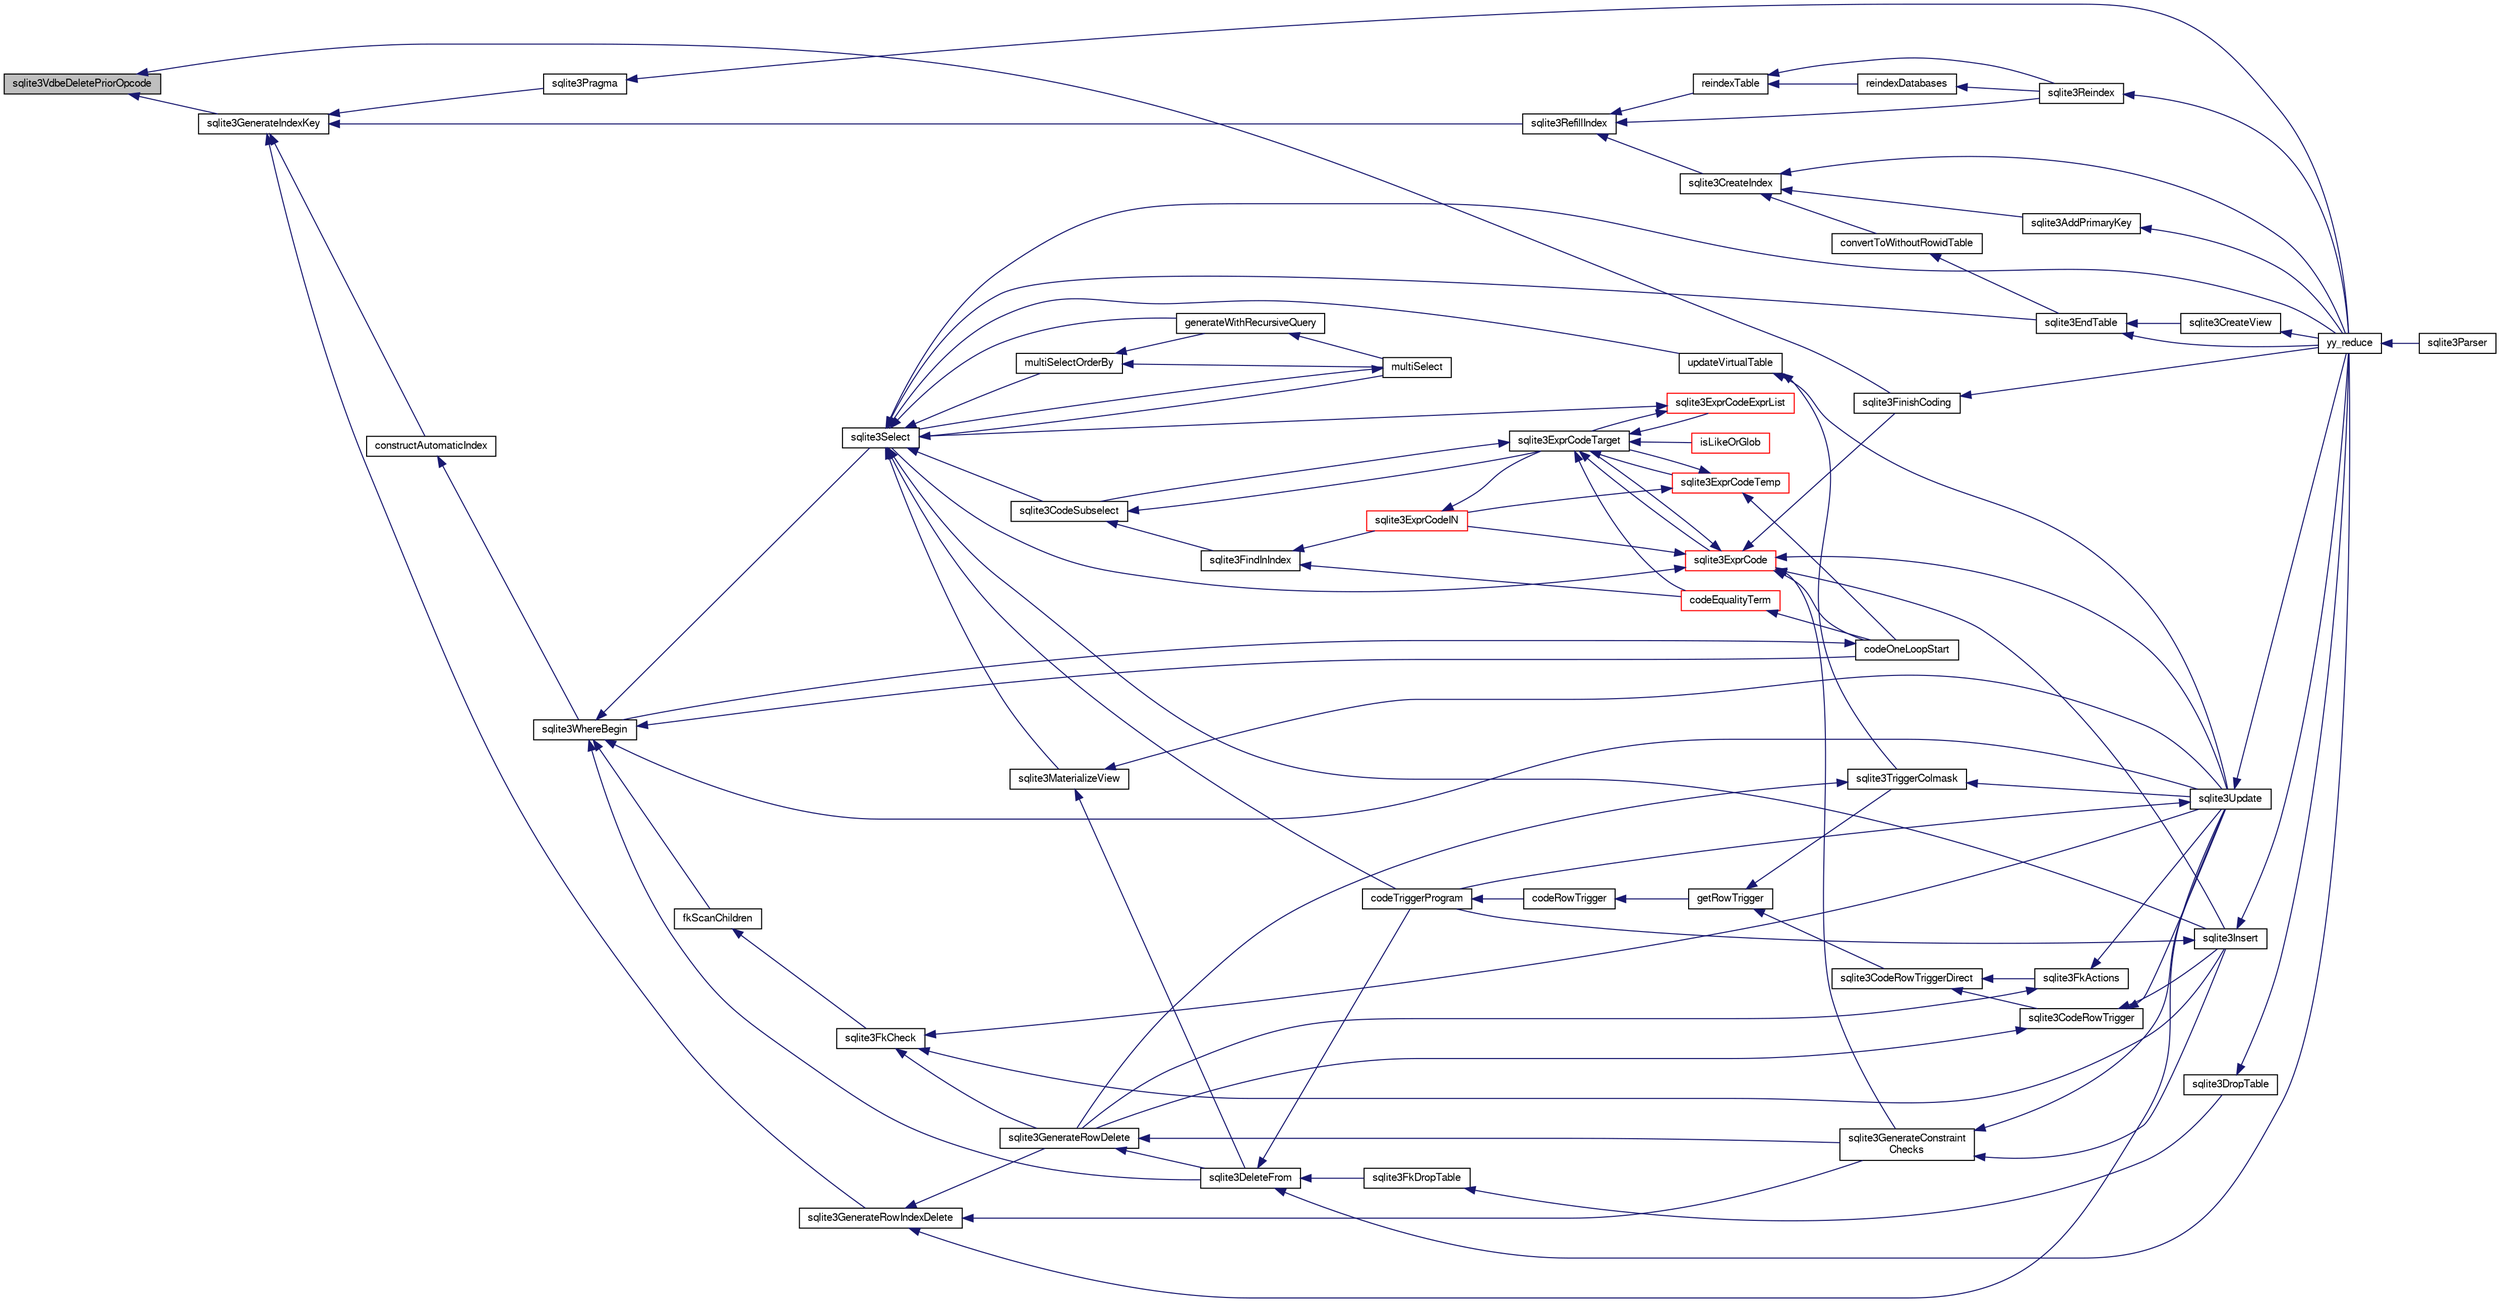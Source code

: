 digraph "sqlite3VdbeDeletePriorOpcode"
{
  edge [fontname="FreeSans",fontsize="10",labelfontname="FreeSans",labelfontsize="10"];
  node [fontname="FreeSans",fontsize="10",shape=record];
  rankdir="LR";
  Node749883 [label="sqlite3VdbeDeletePriorOpcode",height=0.2,width=0.4,color="black", fillcolor="grey75", style="filled", fontcolor="black"];
  Node749883 -> Node749884 [dir="back",color="midnightblue",fontsize="10",style="solid",fontname="FreeSans"];
  Node749884 [label="sqlite3FinishCoding",height=0.2,width=0.4,color="black", fillcolor="white", style="filled",URL="$sqlite3_8c.html#a651bc5b446c276c092705856d995b278"];
  Node749884 -> Node749885 [dir="back",color="midnightblue",fontsize="10",style="solid",fontname="FreeSans"];
  Node749885 [label="yy_reduce",height=0.2,width=0.4,color="black", fillcolor="white", style="filled",URL="$sqlite3_8c.html#a7c419a9b25711c666a9a2449ef377f14"];
  Node749885 -> Node749886 [dir="back",color="midnightblue",fontsize="10",style="solid",fontname="FreeSans"];
  Node749886 [label="sqlite3Parser",height=0.2,width=0.4,color="black", fillcolor="white", style="filled",URL="$sqlite3_8c.html#a0327d71a5fabe0b6a343d78a2602e72a"];
  Node749883 -> Node749887 [dir="back",color="midnightblue",fontsize="10",style="solid",fontname="FreeSans"];
  Node749887 [label="sqlite3GenerateIndexKey",height=0.2,width=0.4,color="black", fillcolor="white", style="filled",URL="$sqlite3_8c.html#ab85ac93d5c5e6760f45f07897be7f272"];
  Node749887 -> Node749888 [dir="back",color="midnightblue",fontsize="10",style="solid",fontname="FreeSans"];
  Node749888 [label="sqlite3RefillIndex",height=0.2,width=0.4,color="black", fillcolor="white", style="filled",URL="$sqlite3_8c.html#a17be5b679d9181b961ea9ba4a18d4f80"];
  Node749888 -> Node749889 [dir="back",color="midnightblue",fontsize="10",style="solid",fontname="FreeSans"];
  Node749889 [label="sqlite3CreateIndex",height=0.2,width=0.4,color="black", fillcolor="white", style="filled",URL="$sqlite3_8c.html#a8dbe5e590ab6c58a8c45f34f7c81e825"];
  Node749889 -> Node749890 [dir="back",color="midnightblue",fontsize="10",style="solid",fontname="FreeSans"];
  Node749890 [label="sqlite3AddPrimaryKey",height=0.2,width=0.4,color="black", fillcolor="white", style="filled",URL="$sqlite3_8c.html#af2b0672c3379d2a7d927d210ae0ade62"];
  Node749890 -> Node749885 [dir="back",color="midnightblue",fontsize="10",style="solid",fontname="FreeSans"];
  Node749889 -> Node749891 [dir="back",color="midnightblue",fontsize="10",style="solid",fontname="FreeSans"];
  Node749891 [label="convertToWithoutRowidTable",height=0.2,width=0.4,color="black", fillcolor="white", style="filled",URL="$sqlite3_8c.html#a0d41effc4e4a0ba740429a08f6747313"];
  Node749891 -> Node749892 [dir="back",color="midnightblue",fontsize="10",style="solid",fontname="FreeSans"];
  Node749892 [label="sqlite3EndTable",height=0.2,width=0.4,color="black", fillcolor="white", style="filled",URL="$sqlite3_8c.html#a7b5f2c66c0f0b6f819d970ca389768b0"];
  Node749892 -> Node749893 [dir="back",color="midnightblue",fontsize="10",style="solid",fontname="FreeSans"];
  Node749893 [label="sqlite3CreateView",height=0.2,width=0.4,color="black", fillcolor="white", style="filled",URL="$sqlite3_8c.html#a9d85cb00ff71dee5cd9a019503a6982e"];
  Node749893 -> Node749885 [dir="back",color="midnightblue",fontsize="10",style="solid",fontname="FreeSans"];
  Node749892 -> Node749885 [dir="back",color="midnightblue",fontsize="10",style="solid",fontname="FreeSans"];
  Node749889 -> Node749885 [dir="back",color="midnightblue",fontsize="10",style="solid",fontname="FreeSans"];
  Node749888 -> Node749894 [dir="back",color="midnightblue",fontsize="10",style="solid",fontname="FreeSans"];
  Node749894 [label="reindexTable",height=0.2,width=0.4,color="black", fillcolor="white", style="filled",URL="$sqlite3_8c.html#aaa297e36c19aa0d39c60bf95a03b04b6"];
  Node749894 -> Node749895 [dir="back",color="midnightblue",fontsize="10",style="solid",fontname="FreeSans"];
  Node749895 [label="reindexDatabases",height=0.2,width=0.4,color="black", fillcolor="white", style="filled",URL="$sqlite3_8c.html#a46f694db346b6a742a9874efff040a85"];
  Node749895 -> Node749896 [dir="back",color="midnightblue",fontsize="10",style="solid",fontname="FreeSans"];
  Node749896 [label="sqlite3Reindex",height=0.2,width=0.4,color="black", fillcolor="white", style="filled",URL="$sqlite3_8c.html#abd189e31189391e1ef114b413ff4abbf"];
  Node749896 -> Node749885 [dir="back",color="midnightblue",fontsize="10",style="solid",fontname="FreeSans"];
  Node749894 -> Node749896 [dir="back",color="midnightblue",fontsize="10",style="solid",fontname="FreeSans"];
  Node749888 -> Node749896 [dir="back",color="midnightblue",fontsize="10",style="solid",fontname="FreeSans"];
  Node749887 -> Node749897 [dir="back",color="midnightblue",fontsize="10",style="solid",fontname="FreeSans"];
  Node749897 [label="sqlite3GenerateRowIndexDelete",height=0.2,width=0.4,color="black", fillcolor="white", style="filled",URL="$sqlite3_8c.html#a09c23ae08a7c469d62705f067d7a2135"];
  Node749897 -> Node749898 [dir="back",color="midnightblue",fontsize="10",style="solid",fontname="FreeSans"];
  Node749898 [label="sqlite3GenerateRowDelete",height=0.2,width=0.4,color="black", fillcolor="white", style="filled",URL="$sqlite3_8c.html#a2c76cbf3027fc18fdbb8cb4cd96b77d9"];
  Node749898 -> Node749899 [dir="back",color="midnightblue",fontsize="10",style="solid",fontname="FreeSans"];
  Node749899 [label="sqlite3DeleteFrom",height=0.2,width=0.4,color="black", fillcolor="white", style="filled",URL="$sqlite3_8c.html#ab9b4b45349188b49eabb23f94608a091"];
  Node749899 -> Node749900 [dir="back",color="midnightblue",fontsize="10",style="solid",fontname="FreeSans"];
  Node749900 [label="sqlite3FkDropTable",height=0.2,width=0.4,color="black", fillcolor="white", style="filled",URL="$sqlite3_8c.html#a1218c6fc74e89152ceaa4760e82f5ef9"];
  Node749900 -> Node749901 [dir="back",color="midnightblue",fontsize="10",style="solid",fontname="FreeSans"];
  Node749901 [label="sqlite3DropTable",height=0.2,width=0.4,color="black", fillcolor="white", style="filled",URL="$sqlite3_8c.html#a5534f77364b5568783c0e50db3c9defb"];
  Node749901 -> Node749885 [dir="back",color="midnightblue",fontsize="10",style="solid",fontname="FreeSans"];
  Node749899 -> Node749902 [dir="back",color="midnightblue",fontsize="10",style="solid",fontname="FreeSans"];
  Node749902 [label="codeTriggerProgram",height=0.2,width=0.4,color="black", fillcolor="white", style="filled",URL="$sqlite3_8c.html#a120801f59d9281d201d2ff4b2606836e"];
  Node749902 -> Node749903 [dir="back",color="midnightblue",fontsize="10",style="solid",fontname="FreeSans"];
  Node749903 [label="codeRowTrigger",height=0.2,width=0.4,color="black", fillcolor="white", style="filled",URL="$sqlite3_8c.html#a463cea5aaaf388b560b206570a0022fc"];
  Node749903 -> Node749904 [dir="back",color="midnightblue",fontsize="10",style="solid",fontname="FreeSans"];
  Node749904 [label="getRowTrigger",height=0.2,width=0.4,color="black", fillcolor="white", style="filled",URL="$sqlite3_8c.html#a69626ef20b540d1a2b19cf56f3f45689"];
  Node749904 -> Node749905 [dir="back",color="midnightblue",fontsize="10",style="solid",fontname="FreeSans"];
  Node749905 [label="sqlite3CodeRowTriggerDirect",height=0.2,width=0.4,color="black", fillcolor="white", style="filled",URL="$sqlite3_8c.html#ad92829f9001bcf89a0299dad5a48acd4"];
  Node749905 -> Node749906 [dir="back",color="midnightblue",fontsize="10",style="solid",fontname="FreeSans"];
  Node749906 [label="sqlite3FkActions",height=0.2,width=0.4,color="black", fillcolor="white", style="filled",URL="$sqlite3_8c.html#a39159bd1623724946c22355ba7f3ef90"];
  Node749906 -> Node749898 [dir="back",color="midnightblue",fontsize="10",style="solid",fontname="FreeSans"];
  Node749906 -> Node749907 [dir="back",color="midnightblue",fontsize="10",style="solid",fontname="FreeSans"];
  Node749907 [label="sqlite3Update",height=0.2,width=0.4,color="black", fillcolor="white", style="filled",URL="$sqlite3_8c.html#ac5aa67c46e8cc8174566fabe6809fafa"];
  Node749907 -> Node749902 [dir="back",color="midnightblue",fontsize="10",style="solid",fontname="FreeSans"];
  Node749907 -> Node749885 [dir="back",color="midnightblue",fontsize="10",style="solid",fontname="FreeSans"];
  Node749905 -> Node749908 [dir="back",color="midnightblue",fontsize="10",style="solid",fontname="FreeSans"];
  Node749908 [label="sqlite3CodeRowTrigger",height=0.2,width=0.4,color="black", fillcolor="white", style="filled",URL="$sqlite3_8c.html#a37f21393c74de4d01b16761ee9abacd9"];
  Node749908 -> Node749898 [dir="back",color="midnightblue",fontsize="10",style="solid",fontname="FreeSans"];
  Node749908 -> Node749909 [dir="back",color="midnightblue",fontsize="10",style="solid",fontname="FreeSans"];
  Node749909 [label="sqlite3Insert",height=0.2,width=0.4,color="black", fillcolor="white", style="filled",URL="$sqlite3_8c.html#a5b17c9c2000bae6bdff8e6be48d7dc2b"];
  Node749909 -> Node749902 [dir="back",color="midnightblue",fontsize="10",style="solid",fontname="FreeSans"];
  Node749909 -> Node749885 [dir="back",color="midnightblue",fontsize="10",style="solid",fontname="FreeSans"];
  Node749908 -> Node749907 [dir="back",color="midnightblue",fontsize="10",style="solid",fontname="FreeSans"];
  Node749904 -> Node749910 [dir="back",color="midnightblue",fontsize="10",style="solid",fontname="FreeSans"];
  Node749910 [label="sqlite3TriggerColmask",height=0.2,width=0.4,color="black", fillcolor="white", style="filled",URL="$sqlite3_8c.html#acace8e99e37ae5e84ea03c65e820c540"];
  Node749910 -> Node749898 [dir="back",color="midnightblue",fontsize="10",style="solid",fontname="FreeSans"];
  Node749910 -> Node749907 [dir="back",color="midnightblue",fontsize="10",style="solid",fontname="FreeSans"];
  Node749899 -> Node749885 [dir="back",color="midnightblue",fontsize="10",style="solid",fontname="FreeSans"];
  Node749898 -> Node749911 [dir="back",color="midnightblue",fontsize="10",style="solid",fontname="FreeSans"];
  Node749911 [label="sqlite3GenerateConstraint\lChecks",height=0.2,width=0.4,color="black", fillcolor="white", style="filled",URL="$sqlite3_8c.html#aef639c1e6a0c0a67ca6e7690ad931bd2"];
  Node749911 -> Node749909 [dir="back",color="midnightblue",fontsize="10",style="solid",fontname="FreeSans"];
  Node749911 -> Node749907 [dir="back",color="midnightblue",fontsize="10",style="solid",fontname="FreeSans"];
  Node749897 -> Node749911 [dir="back",color="midnightblue",fontsize="10",style="solid",fontname="FreeSans"];
  Node749897 -> Node749907 [dir="back",color="midnightblue",fontsize="10",style="solid",fontname="FreeSans"];
  Node749887 -> Node749912 [dir="back",color="midnightblue",fontsize="10",style="solid",fontname="FreeSans"];
  Node749912 [label="sqlite3Pragma",height=0.2,width=0.4,color="black", fillcolor="white", style="filled",URL="$sqlite3_8c.html#a111391370f58f8e6a6eca51fd34d62ed"];
  Node749912 -> Node749885 [dir="back",color="midnightblue",fontsize="10",style="solid",fontname="FreeSans"];
  Node749887 -> Node749913 [dir="back",color="midnightblue",fontsize="10",style="solid",fontname="FreeSans"];
  Node749913 [label="constructAutomaticIndex",height=0.2,width=0.4,color="black", fillcolor="white", style="filled",URL="$sqlite3_8c.html#aad43d38bc718f4c8e8d0dd8f33ed526f"];
  Node749913 -> Node749914 [dir="back",color="midnightblue",fontsize="10",style="solid",fontname="FreeSans"];
  Node749914 [label="sqlite3WhereBegin",height=0.2,width=0.4,color="black", fillcolor="white", style="filled",URL="$sqlite3_8c.html#acad049f5c9a96a8118cffd5e5ce89f7c"];
  Node749914 -> Node749899 [dir="back",color="midnightblue",fontsize="10",style="solid",fontname="FreeSans"];
  Node749914 -> Node749915 [dir="back",color="midnightblue",fontsize="10",style="solid",fontname="FreeSans"];
  Node749915 [label="fkScanChildren",height=0.2,width=0.4,color="black", fillcolor="white", style="filled",URL="$sqlite3_8c.html#a67c9dcb484336b3155e7a82a037d4691"];
  Node749915 -> Node749916 [dir="back",color="midnightblue",fontsize="10",style="solid",fontname="FreeSans"];
  Node749916 [label="sqlite3FkCheck",height=0.2,width=0.4,color="black", fillcolor="white", style="filled",URL="$sqlite3_8c.html#aa38fb76c7d6f48f19772877a41703b92"];
  Node749916 -> Node749898 [dir="back",color="midnightblue",fontsize="10",style="solid",fontname="FreeSans"];
  Node749916 -> Node749909 [dir="back",color="midnightblue",fontsize="10",style="solid",fontname="FreeSans"];
  Node749916 -> Node749907 [dir="back",color="midnightblue",fontsize="10",style="solid",fontname="FreeSans"];
  Node749914 -> Node749917 [dir="back",color="midnightblue",fontsize="10",style="solid",fontname="FreeSans"];
  Node749917 [label="sqlite3Select",height=0.2,width=0.4,color="black", fillcolor="white", style="filled",URL="$sqlite3_8c.html#a2465ee8c956209ba4b272477b7c21a45"];
  Node749917 -> Node749918 [dir="back",color="midnightblue",fontsize="10",style="solid",fontname="FreeSans"];
  Node749918 [label="sqlite3CodeSubselect",height=0.2,width=0.4,color="black", fillcolor="white", style="filled",URL="$sqlite3_8c.html#aa69b46d2204a1d1b110107a1be12ee0c"];
  Node749918 -> Node749919 [dir="back",color="midnightblue",fontsize="10",style="solid",fontname="FreeSans"];
  Node749919 [label="sqlite3FindInIndex",height=0.2,width=0.4,color="black", fillcolor="white", style="filled",URL="$sqlite3_8c.html#af7d8c56ab0231f44bb5f87b3fafeffb2"];
  Node749919 -> Node749920 [dir="back",color="midnightblue",fontsize="10",style="solid",fontname="FreeSans"];
  Node749920 [label="sqlite3ExprCodeIN",height=0.2,width=0.4,color="red", fillcolor="white", style="filled",URL="$sqlite3_8c.html#ad9cf4f5b5ffb90c24a4a0900c8626193"];
  Node749920 -> Node749921 [dir="back",color="midnightblue",fontsize="10",style="solid",fontname="FreeSans"];
  Node749921 [label="sqlite3ExprCodeTarget",height=0.2,width=0.4,color="black", fillcolor="white", style="filled",URL="$sqlite3_8c.html#a4f308397a0a3ed299ed31aaa1ae2a293"];
  Node749921 -> Node749918 [dir="back",color="midnightblue",fontsize="10",style="solid",fontname="FreeSans"];
  Node749921 -> Node749922 [dir="back",color="midnightblue",fontsize="10",style="solid",fontname="FreeSans"];
  Node749922 [label="sqlite3ExprCodeTemp",height=0.2,width=0.4,color="red", fillcolor="white", style="filled",URL="$sqlite3_8c.html#a3bc5c1ccb3c5851847e2aeb4a84ae1fc"];
  Node749922 -> Node749920 [dir="back",color="midnightblue",fontsize="10",style="solid",fontname="FreeSans"];
  Node749922 -> Node749921 [dir="back",color="midnightblue",fontsize="10",style="solid",fontname="FreeSans"];
  Node749922 -> Node749926 [dir="back",color="midnightblue",fontsize="10",style="solid",fontname="FreeSans"];
  Node749926 [label="codeOneLoopStart",height=0.2,width=0.4,color="black", fillcolor="white", style="filled",URL="$sqlite3_8c.html#aa868875120b151c169cc79139ed6e008"];
  Node749926 -> Node749914 [dir="back",color="midnightblue",fontsize="10",style="solid",fontname="FreeSans"];
  Node749921 -> Node749927 [dir="back",color="midnightblue",fontsize="10",style="solid",fontname="FreeSans"];
  Node749927 [label="sqlite3ExprCode",height=0.2,width=0.4,color="red", fillcolor="white", style="filled",URL="$sqlite3_8c.html#a75f270fb0b111b86924cca4ea507b417"];
  Node749927 -> Node749920 [dir="back",color="midnightblue",fontsize="10",style="solid",fontname="FreeSans"];
  Node749927 -> Node749921 [dir="back",color="midnightblue",fontsize="10",style="solid",fontname="FreeSans"];
  Node749927 -> Node749884 [dir="back",color="midnightblue",fontsize="10",style="solid",fontname="FreeSans"];
  Node749927 -> Node749909 [dir="back",color="midnightblue",fontsize="10",style="solid",fontname="FreeSans"];
  Node749927 -> Node749911 [dir="back",color="midnightblue",fontsize="10",style="solid",fontname="FreeSans"];
  Node749927 -> Node749917 [dir="back",color="midnightblue",fontsize="10",style="solid",fontname="FreeSans"];
  Node749927 -> Node749907 [dir="back",color="midnightblue",fontsize="10",style="solid",fontname="FreeSans"];
  Node749927 -> Node749926 [dir="back",color="midnightblue",fontsize="10",style="solid",fontname="FreeSans"];
  Node749921 -> Node749938 [dir="back",color="midnightblue",fontsize="10",style="solid",fontname="FreeSans"];
  Node749938 [label="sqlite3ExprCodeExprList",height=0.2,width=0.4,color="red", fillcolor="white", style="filled",URL="$sqlite3_8c.html#a05b2b3dc3de7565de24eb3a2ff4e9566"];
  Node749938 -> Node749921 [dir="back",color="midnightblue",fontsize="10",style="solid",fontname="FreeSans"];
  Node749938 -> Node749917 [dir="back",color="midnightblue",fontsize="10",style="solid",fontname="FreeSans"];
  Node749921 -> Node749941 [dir="back",color="midnightblue",fontsize="10",style="solid",fontname="FreeSans"];
  Node749941 [label="isLikeOrGlob",height=0.2,width=0.4,color="red", fillcolor="white", style="filled",URL="$sqlite3_8c.html#a6c38e495198bf8976f68d1a6ebd74a50"];
  Node749921 -> Node749950 [dir="back",color="midnightblue",fontsize="10",style="solid",fontname="FreeSans"];
  Node749950 [label="codeEqualityTerm",height=0.2,width=0.4,color="red", fillcolor="white", style="filled",URL="$sqlite3_8c.html#ad88a57073f031452c9843e97f15acc47"];
  Node749950 -> Node749926 [dir="back",color="midnightblue",fontsize="10",style="solid",fontname="FreeSans"];
  Node749919 -> Node749950 [dir="back",color="midnightblue",fontsize="10",style="solid",fontname="FreeSans"];
  Node749918 -> Node749921 [dir="back",color="midnightblue",fontsize="10",style="solid",fontname="FreeSans"];
  Node749917 -> Node749892 [dir="back",color="midnightblue",fontsize="10",style="solid",fontname="FreeSans"];
  Node749917 -> Node749952 [dir="back",color="midnightblue",fontsize="10",style="solid",fontname="FreeSans"];
  Node749952 [label="sqlite3MaterializeView",height=0.2,width=0.4,color="black", fillcolor="white", style="filled",URL="$sqlite3_8c.html#a4557984b0b75f998fb0c3f231c9b1def"];
  Node749952 -> Node749899 [dir="back",color="midnightblue",fontsize="10",style="solid",fontname="FreeSans"];
  Node749952 -> Node749907 [dir="back",color="midnightblue",fontsize="10",style="solid",fontname="FreeSans"];
  Node749917 -> Node749909 [dir="back",color="midnightblue",fontsize="10",style="solid",fontname="FreeSans"];
  Node749917 -> Node749934 [dir="back",color="midnightblue",fontsize="10",style="solid",fontname="FreeSans"];
  Node749934 [label="generateWithRecursiveQuery",height=0.2,width=0.4,color="black", fillcolor="white", style="filled",URL="$sqlite3_8c.html#ade2c3663fa9c3b9676507984b9483942"];
  Node749934 -> Node749935 [dir="back",color="midnightblue",fontsize="10",style="solid",fontname="FreeSans"];
  Node749935 [label="multiSelect",height=0.2,width=0.4,color="black", fillcolor="white", style="filled",URL="$sqlite3_8c.html#a6456c61f3d9b2389738753cedfa24fa7"];
  Node749935 -> Node749917 [dir="back",color="midnightblue",fontsize="10",style="solid",fontname="FreeSans"];
  Node749917 -> Node749935 [dir="back",color="midnightblue",fontsize="10",style="solid",fontname="FreeSans"];
  Node749917 -> Node749936 [dir="back",color="midnightblue",fontsize="10",style="solid",fontname="FreeSans"];
  Node749936 [label="multiSelectOrderBy",height=0.2,width=0.4,color="black", fillcolor="white", style="filled",URL="$sqlite3_8c.html#afcdb8488c6f4dfdadaf9f04bca35b808"];
  Node749936 -> Node749934 [dir="back",color="midnightblue",fontsize="10",style="solid",fontname="FreeSans"];
  Node749936 -> Node749935 [dir="back",color="midnightblue",fontsize="10",style="solid",fontname="FreeSans"];
  Node749917 -> Node749902 [dir="back",color="midnightblue",fontsize="10",style="solid",fontname="FreeSans"];
  Node749917 -> Node749953 [dir="back",color="midnightblue",fontsize="10",style="solid",fontname="FreeSans"];
  Node749953 [label="updateVirtualTable",height=0.2,width=0.4,color="black", fillcolor="white", style="filled",URL="$sqlite3_8c.html#a740220531db9293c39a2cdd7da3f74e1"];
  Node749953 -> Node749910 [dir="back",color="midnightblue",fontsize="10",style="solid",fontname="FreeSans"];
  Node749953 -> Node749907 [dir="back",color="midnightblue",fontsize="10",style="solid",fontname="FreeSans"];
  Node749917 -> Node749885 [dir="back",color="midnightblue",fontsize="10",style="solid",fontname="FreeSans"];
  Node749914 -> Node749907 [dir="back",color="midnightblue",fontsize="10",style="solid",fontname="FreeSans"];
  Node749914 -> Node749926 [dir="back",color="midnightblue",fontsize="10",style="solid",fontname="FreeSans"];
}
